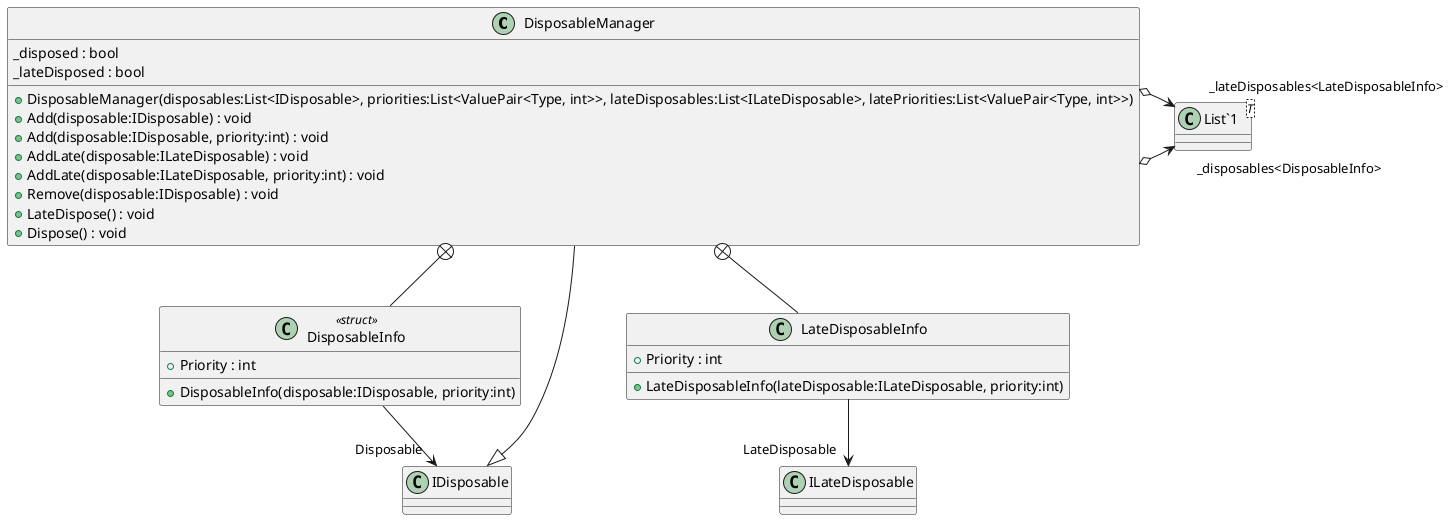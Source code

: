 @startuml
class DisposableManager {
    _disposed : bool
    _lateDisposed : bool
    + DisposableManager(disposables:List<IDisposable>, priorities:List<ValuePair<Type, int>>, lateDisposables:List<ILateDisposable>, latePriorities:List<ValuePair<Type, int>>)
    + Add(disposable:IDisposable) : void
    + Add(disposable:IDisposable, priority:int) : void
    + AddLate(disposable:ILateDisposable) : void
    + AddLate(disposable:ILateDisposable, priority:int) : void
    + Remove(disposable:IDisposable) : void
    + LateDispose() : void
    + Dispose() : void
}
class "List`1"<T> {
}
class DisposableInfo <<struct>> {
    + Priority : int
    + DisposableInfo(disposable:IDisposable, priority:int)
}
class LateDisposableInfo {
    + Priority : int
    + LateDisposableInfo(lateDisposable:ILateDisposable, priority:int)
}
IDisposable <|-- DisposableManager
DisposableManager o-> "_disposables<DisposableInfo>" "List`1"
DisposableManager o-> "_lateDisposables<LateDisposableInfo>" "List`1"
DisposableManager +-- DisposableInfo
DisposableInfo --> "Disposable" IDisposable
DisposableManager +-- LateDisposableInfo
LateDisposableInfo --> "LateDisposable" ILateDisposable
@enduml
